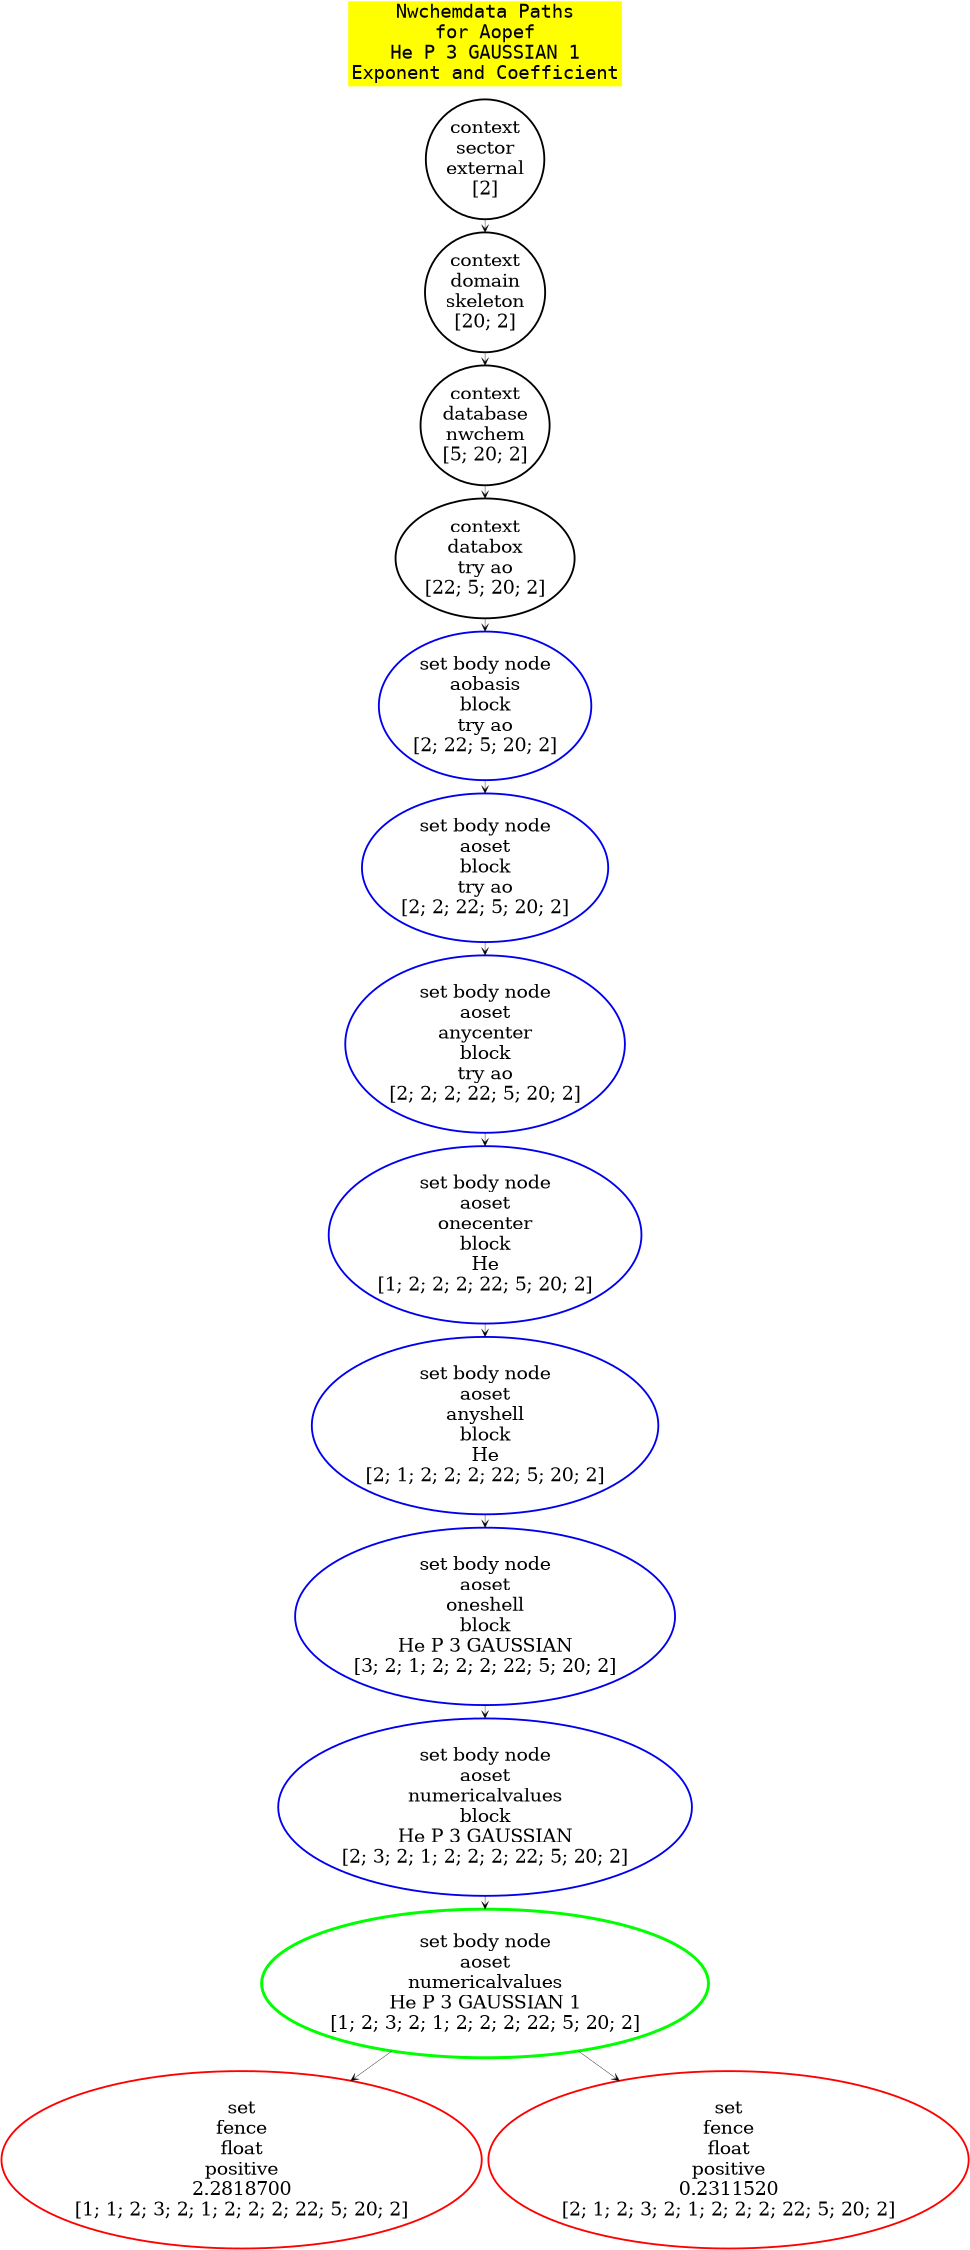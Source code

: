         digraph Frames {
                size="40,15";
                node [fontsize=50];
                edge [arrowhead = "vee", arrowsize = "2.0", style="solid", taillabel = ""];

	    Title [label = "Nwchemdata Paths\nfor Aopef\nHe P 3 GAUSSIAN 1\nExponent and Coefficient", shape=box, fontname=Courier, fontsize=50, color=yellow, style=filled];


       "context\nsector\nexternal\n[2]" [color=black, style="setlinewidth(5)"];

       "context\ndomain\nskeleton\n[20; 2]" [color=black, style="setlinewidth(5)"];

       "context\ndatabase\nnwchem\n[5; 20; 2]" [color=black, style="setlinewidth(5)"];

       "context\ndatabox\ntry ao\n[22; 5; 20; 2]" [color=black, style="setlinewidth(5)"];

           "set body node\naobasis\nblock\ntry ao\n[2; 22; 5; 20; 2]" [color=blue2, style="setlinewidth(5)"];

             "set body node\naoset\nblock\ntry ao\n[2; 2; 22; 5; 20; 2]" [color=blue2, style="setlinewidth(5)"];

             "set body node\naoset\nanycenter\nblock\ntry ao\n[2; 2; 2; 22; 5; 20; 2]" [color=blue2, style="setlinewidth(5)"];

             "set body node\naoset\nonecenter\nblock\nHe\n[1; 2; 2; 2; 22; 5; 20; 2]" [color=blue2, style="setlinewidth(5)"];

             "set body node\naoset\nanyshell\nblock\nHe\n[2; 1; 2; 2; 2; 22; 5; 20; 2]" [color=blue2, style="setlinewidth(5)"];

             "set body node\naoset\noneshell\nblock\nHe P 3 GAUSSIAN\n[3; 2; 1; 2; 2; 2; 22; 5; 20; 2]" [color=blue2, style="setlinewidth(5)"];

             "set body node\naoset\nnumericalvalues\nblock\nHe P 3 GAUSSIAN\n[2; 3; 2; 1; 2; 2; 2; 22; 5; 20; 2]" [color=blue2, style="setlinewidth(5)"];

             "set body node\naoset\nnumericalvalues\nHe P 3 GAUSSIAN 1\n[1; 2; 3; 2; 1; 2; 2; 2; 22; 5; 20; 2]" [color=green, style="setlinewidth(8)"];

           "set\nfence\nfloat\npositive\n2.2818700\n[1; 1; 2; 3; 2; 1; 2; 2; 2; 22; 5; 20; 2]" [color=red, style="setlinewidth(5)"];

           "set\nfence\nfloat\npositive\n0.2311520\n[2; 1; 2; 3; 2; 1; 2; 2; 2; 22; 5; 20; 2]" [color=red, style="setlinewidth(5)"];



    	Title -> "context\nsector\nexternal\n[2]" [ style="invis", width = 5];


       "context\nsector\nexternal\n[2]" -> "context\ndomain\nskeleton\n[20; 2]"; 
	
       "context\ndomain\nskeleton\n[20; 2]" -> "context\ndatabase\nnwchem\n[5; 20; 2]"; 
	
       "context\ndatabase\nnwchem\n[5; 20; 2]" -> "context\ndatabox\ntry ao\n[22; 5; 20; 2]"; 
	
       "context\ndatabox\ntry ao\n[22; 5; 20; 2]" -> "set body node\naobasis\nblock\ntry ao\n[2; 22; 5; 20; 2]"; 
	
           "set body node\naobasis\nblock\ntry ao\n[2; 22; 5; 20; 2]" -> "set body node\naoset\nblock\ntry ao\n[2; 2; 22; 5; 20; 2]"; 
	
             "set body node\naoset\nblock\ntry ao\n[2; 2; 22; 5; 20; 2]" -> "set body node\naoset\nanycenter\nblock\ntry ao\n[2; 2; 2; 22; 5; 20; 2]"; 
	
             "set body node\naoset\nanycenter\nblock\ntry ao\n[2; 2; 2; 22; 5; 20; 2]" -> "set body node\naoset\nonecenter\nblock\nHe\n[1; 2; 2; 2; 22; 5; 20; 2]"; 
	
             "set body node\naoset\nonecenter\nblock\nHe\n[1; 2; 2; 2; 22; 5; 20; 2]" -> "set body node\naoset\nanyshell\nblock\nHe\n[2; 1; 2; 2; 2; 22; 5; 20; 2]"; 
	
             "set body node\naoset\nanyshell\nblock\nHe\n[2; 1; 2; 2; 2; 22; 5; 20; 2]" -> "set body node\naoset\noneshell\nblock\nHe P 3 GAUSSIAN\n[3; 2; 1; 2; 2; 2; 22; 5; 20; 2]"; 
	
             "set body node\naoset\noneshell\nblock\nHe P 3 GAUSSIAN\n[3; 2; 1; 2; 2; 2; 22; 5; 20; 2]" -> "set body node\naoset\nnumericalvalues\nblock\nHe P 3 GAUSSIAN\n[2; 3; 2; 1; 2; 2; 2; 22; 5; 20; 2]"; 
	
             "set body node\naoset\nnumericalvalues\nblock\nHe P 3 GAUSSIAN\n[2; 3; 2; 1; 2; 2; 2; 22; 5; 20; 2]" -> "set body node\naoset\nnumericalvalues\nHe P 3 GAUSSIAN 1\n[1; 2; 3; 2; 1; 2; 2; 2; 22; 5; 20; 2]"; 
	
             "set body node\naoset\nnumericalvalues\nHe P 3 GAUSSIAN 1\n[1; 2; 3; 2; 1; 2; 2; 2; 22; 5; 20; 2]" -> "set\nfence\nfloat\npositive\n2.2818700\n[1; 1; 2; 3; 2; 1; 2; 2; 2; 22; 5; 20; 2]"; 

             "set body node\naoset\nnumericalvalues\nHe P 3 GAUSSIAN 1\n[1; 2; 3; 2; 1; 2; 2; 2; 22; 5; 20; 2]" -> "set\nfence\nfloat\npositive\n0.2311520\n[2; 1; 2; 3; 2; 1; 2; 2; 2; 22; 5; 20; 2]"; 

}

